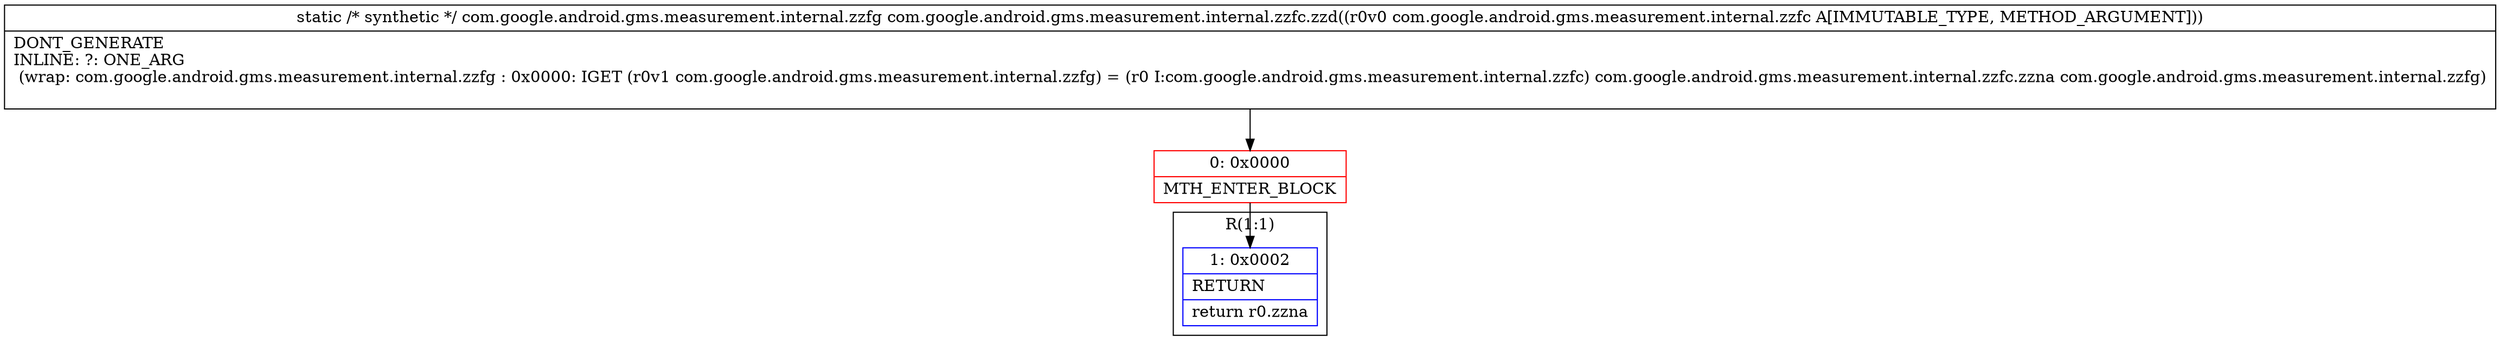 digraph "CFG forcom.google.android.gms.measurement.internal.zzfc.zzd(Lcom\/google\/android\/gms\/measurement\/internal\/zzfc;)Lcom\/google\/android\/gms\/measurement\/internal\/zzfg;" {
subgraph cluster_Region_677867604 {
label = "R(1:1)";
node [shape=record,color=blue];
Node_1 [shape=record,label="{1\:\ 0x0002|RETURN\l|return r0.zzna\l}"];
}
Node_0 [shape=record,color=red,label="{0\:\ 0x0000|MTH_ENTER_BLOCK\l}"];
MethodNode[shape=record,label="{static \/* synthetic *\/ com.google.android.gms.measurement.internal.zzfg com.google.android.gms.measurement.internal.zzfc.zzd((r0v0 com.google.android.gms.measurement.internal.zzfc A[IMMUTABLE_TYPE, METHOD_ARGUMENT]))  | DONT_GENERATE\lINLINE: ?: ONE_ARG  \l  (wrap: com.google.android.gms.measurement.internal.zzfg : 0x0000: IGET  (r0v1 com.google.android.gms.measurement.internal.zzfg) = (r0 I:com.google.android.gms.measurement.internal.zzfc) com.google.android.gms.measurement.internal.zzfc.zzna com.google.android.gms.measurement.internal.zzfg)\l\l}"];
MethodNode -> Node_0;
Node_0 -> Node_1;
}

